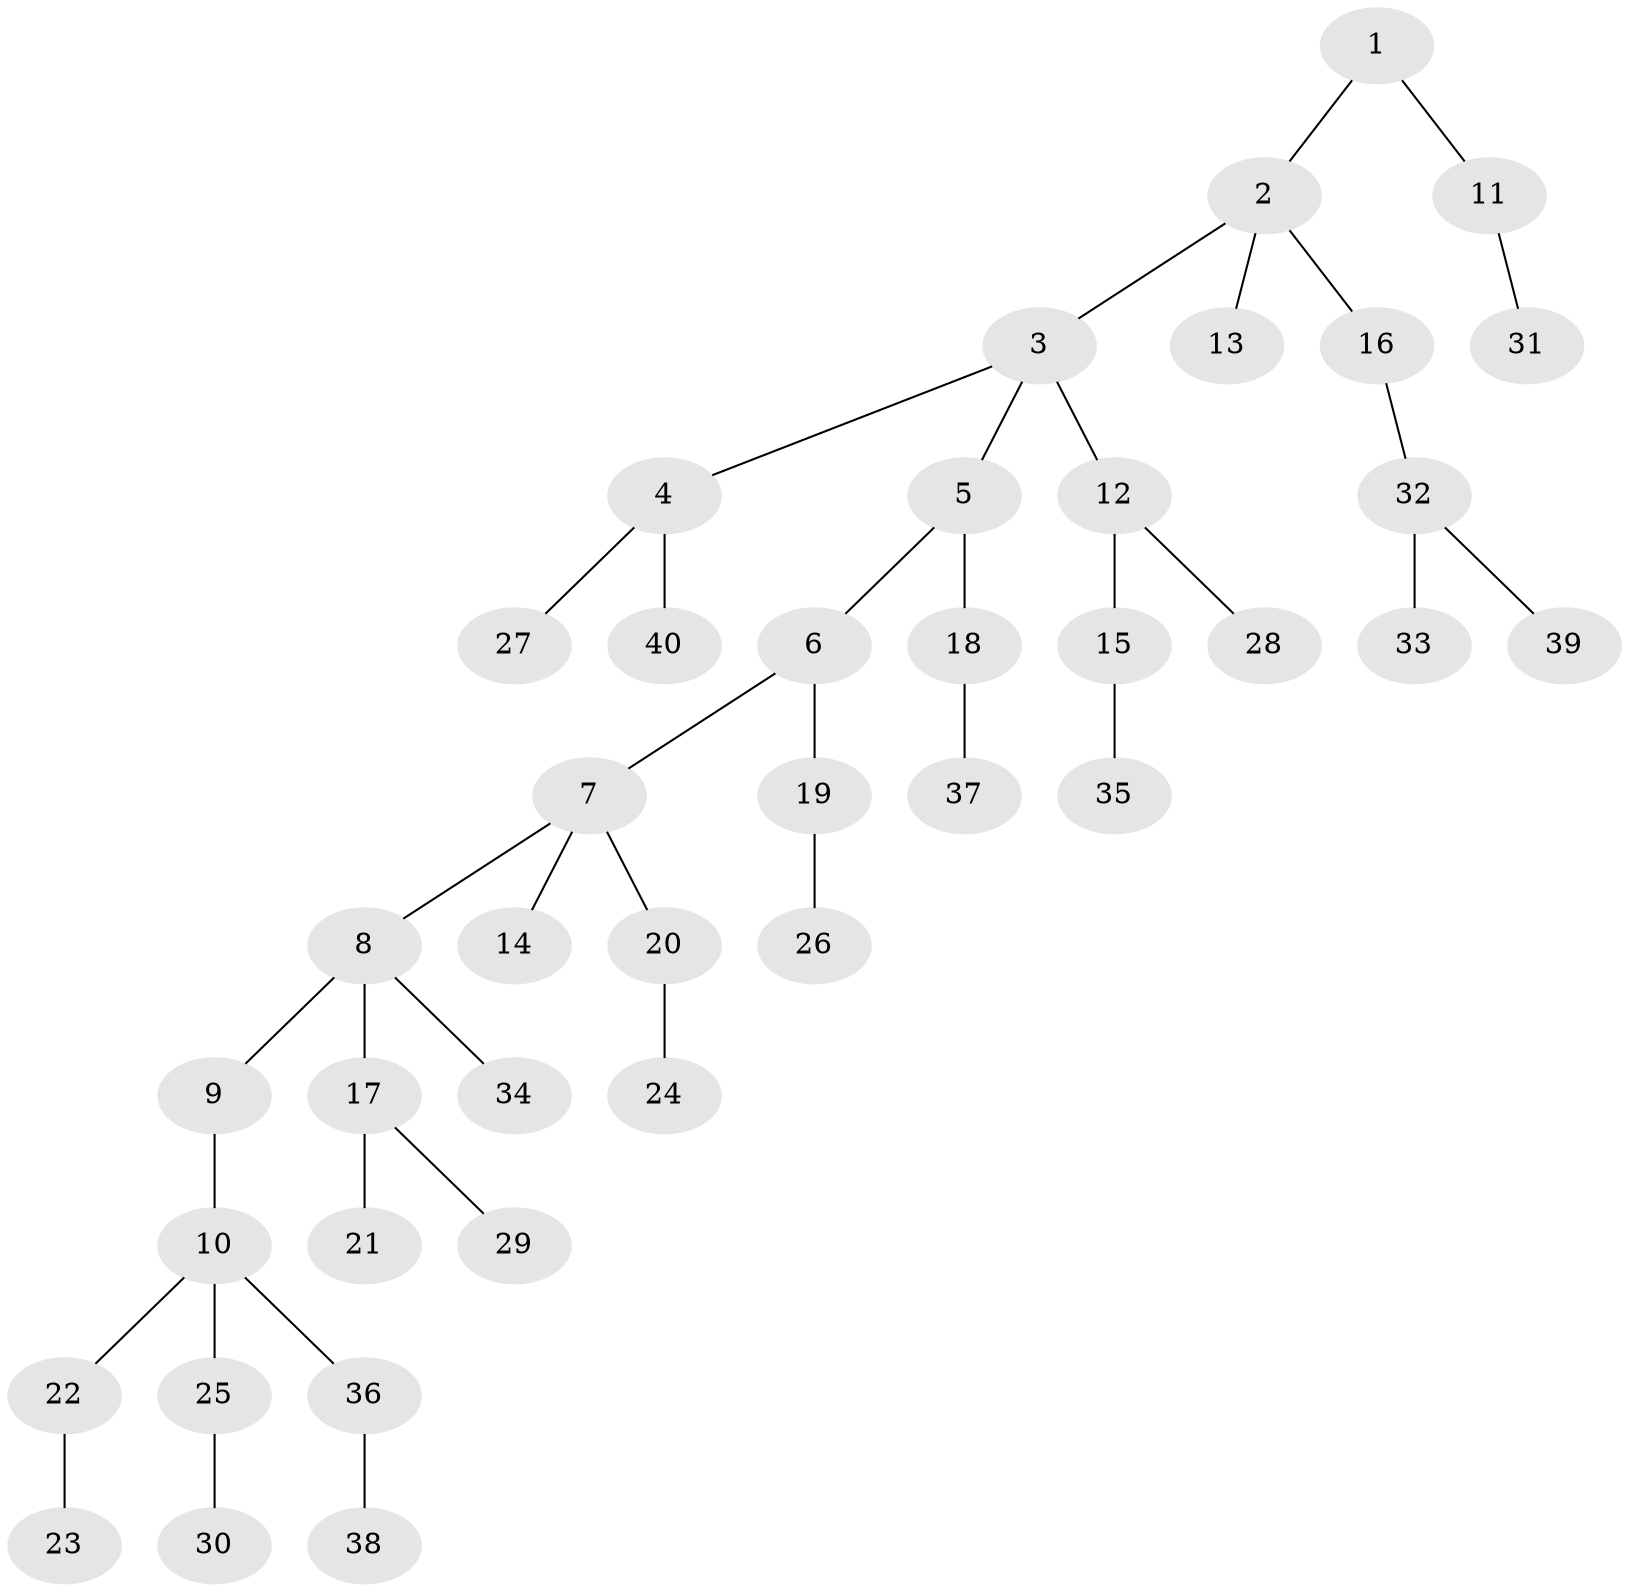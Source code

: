 // original degree distribution, {3: 0.175, 2: 0.225, 5: 0.0375, 4: 0.0625, 6: 0.0125, 1: 0.4875}
// Generated by graph-tools (version 1.1) at 2025/51/03/04/25 22:51:33]
// undirected, 40 vertices, 39 edges
graph export_dot {
  node [color=gray90,style=filled];
  1;
  2;
  3;
  4;
  5;
  6;
  7;
  8;
  9;
  10;
  11;
  12;
  13;
  14;
  15;
  16;
  17;
  18;
  19;
  20;
  21;
  22;
  23;
  24;
  25;
  26;
  27;
  28;
  29;
  30;
  31;
  32;
  33;
  34;
  35;
  36;
  37;
  38;
  39;
  40;
  1 -- 2 [weight=1.0];
  1 -- 11 [weight=1.0];
  2 -- 3 [weight=1.0];
  2 -- 13 [weight=1.0];
  2 -- 16 [weight=1.0];
  3 -- 4 [weight=1.0];
  3 -- 5 [weight=1.0];
  3 -- 12 [weight=1.0];
  4 -- 27 [weight=1.0];
  4 -- 40 [weight=1.0];
  5 -- 6 [weight=1.0];
  5 -- 18 [weight=1.0];
  6 -- 7 [weight=1.0];
  6 -- 19 [weight=1.0];
  7 -- 8 [weight=1.0];
  7 -- 14 [weight=1.0];
  7 -- 20 [weight=1.0];
  8 -- 9 [weight=1.0];
  8 -- 17 [weight=1.0];
  8 -- 34 [weight=1.0];
  9 -- 10 [weight=1.0];
  10 -- 22 [weight=1.0];
  10 -- 25 [weight=1.0];
  10 -- 36 [weight=1.0];
  11 -- 31 [weight=1.0];
  12 -- 15 [weight=1.0];
  12 -- 28 [weight=1.0];
  15 -- 35 [weight=1.0];
  16 -- 32 [weight=1.0];
  17 -- 21 [weight=1.0];
  17 -- 29 [weight=1.0];
  18 -- 37 [weight=2.0];
  19 -- 26 [weight=2.0];
  20 -- 24 [weight=2.0];
  22 -- 23 [weight=2.0];
  25 -- 30 [weight=1.0];
  32 -- 33 [weight=1.0];
  32 -- 39 [weight=1.0];
  36 -- 38 [weight=1.0];
}
